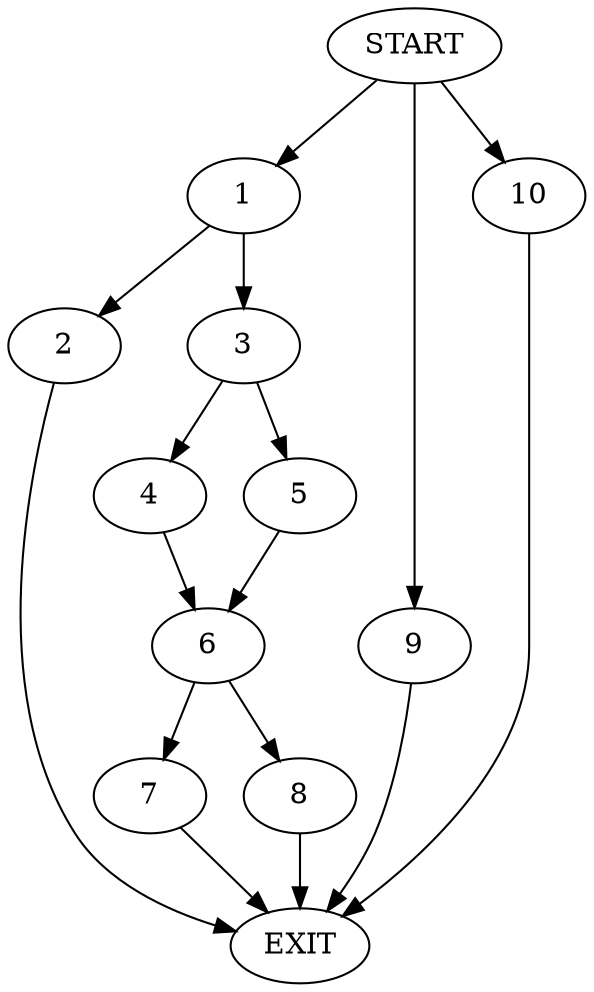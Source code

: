 digraph {
0 [label="START"]
11 [label="EXIT"]
0 -> 1
1 -> 2
1 -> 3
3 -> 4
3 -> 5
2 -> 11
4 -> 6
5 -> 6
6 -> 7
6 -> 8
8 -> 11
7 -> 11
0 -> 9
9 -> 11
0 -> 10
10 -> 11
}
